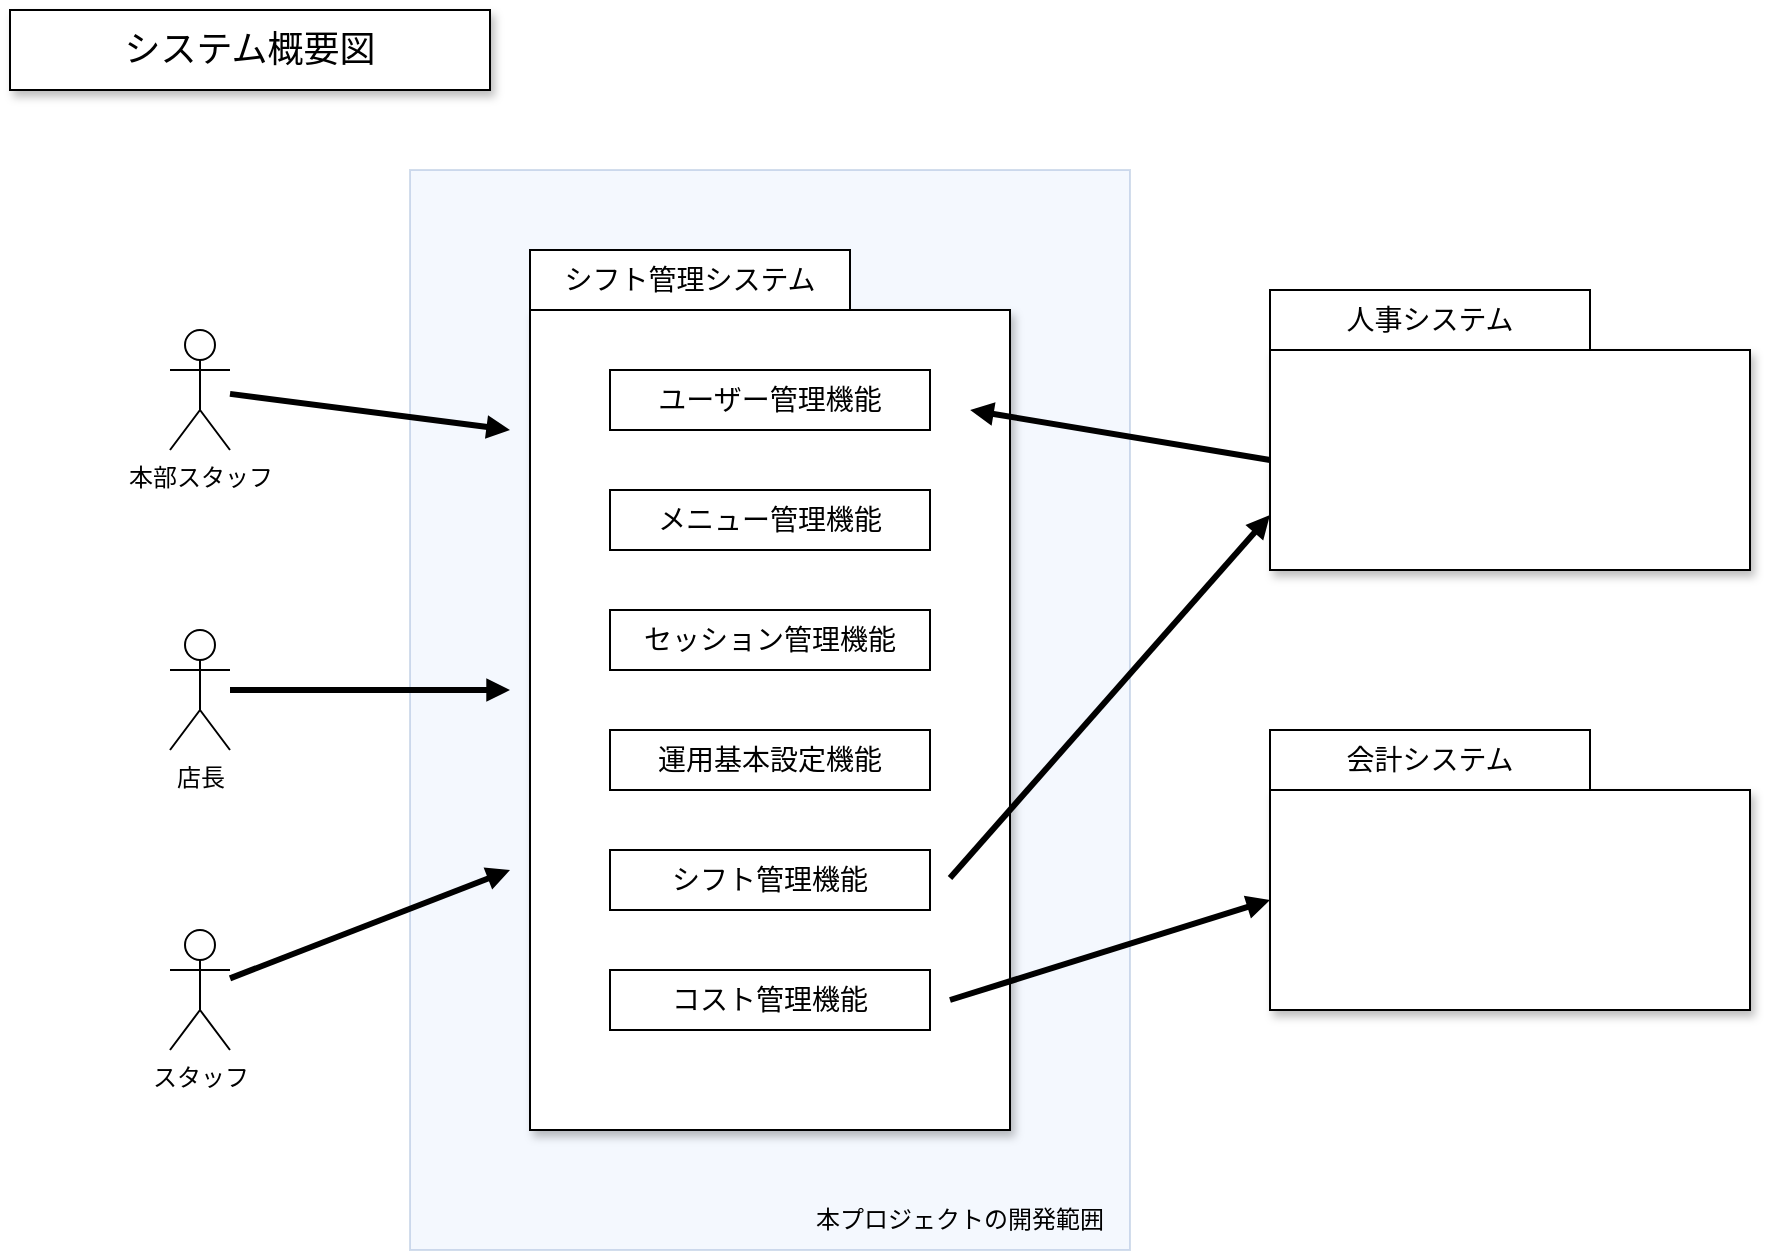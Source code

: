 <mxfile version="21.1.2" type="device" pages="3">
  <diagram name="構築範囲イメージ" id="eoTaTVT-BEdwnj5V1sxc">
    <mxGraphModel dx="780" dy="542" grid="0" gridSize="10" guides="1" tooltips="1" connect="1" arrows="1" fold="1" page="1" pageScale="1" pageWidth="1169" pageHeight="827" math="0" shadow="0">
      <root>
        <mxCell id="H_PzsTm0T6XNbdgtCn8n-0" />
        <mxCell id="H_PzsTm0T6XNbdgtCn8n-1" parent="H_PzsTm0T6XNbdgtCn8n-0" />
        <mxCell id="Foss927EgsLtoVXXVmWb-33" value="" style="rounded=0;whiteSpace=wrap;html=1;fillColor=#dae8fc;strokeColor=#6c8ebf;opacity=30;" parent="H_PzsTm0T6XNbdgtCn8n-1" vertex="1">
          <mxGeometry x="200" y="80" width="360" height="540" as="geometry" />
        </mxCell>
        <mxCell id="H_PzsTm0T6XNbdgtCn8n-2" value="" style="rounded=0;whiteSpace=wrap;html=1;shadow=1;movable=0;resizable=0;rotatable=0;deletable=0;editable=0;locked=1;connectable=0;" parent="H_PzsTm0T6XNbdgtCn8n-1" vertex="1">
          <mxGeometry width="240" height="40" as="geometry" />
        </mxCell>
        <mxCell id="H_PzsTm0T6XNbdgtCn8n-47" value="システム概要図" style="text;html=1;strokeColor=none;fillColor=none;align=center;verticalAlign=middle;whiteSpace=wrap;rounded=0;fontSize=18;" parent="H_PzsTm0T6XNbdgtCn8n-1" vertex="1">
          <mxGeometry y="5" width="240" height="30" as="geometry" />
        </mxCell>
        <mxCell id="sTKsTkdkXMPJWv27UBsL-0" value="" style="rounded=0;whiteSpace=wrap;html=1;fillColor=default;shadow=1;" parent="H_PzsTm0T6XNbdgtCn8n-1" vertex="1">
          <mxGeometry x="260" y="150" width="240" height="410" as="geometry" />
        </mxCell>
        <mxCell id="Foss927EgsLtoVXXVmWb-2" value="" style="group" parent="H_PzsTm0T6XNbdgtCn8n-1" vertex="1" connectable="0">
          <mxGeometry x="260" y="110" width="160" height="40" as="geometry" />
        </mxCell>
        <mxCell id="Foss927EgsLtoVXXVmWb-0" value="" style="rounded=0;whiteSpace=wrap;html=1;" parent="Foss927EgsLtoVXXVmWb-2" vertex="1">
          <mxGeometry y="10" width="160" height="30" as="geometry" />
        </mxCell>
        <mxCell id="Foss927EgsLtoVXXVmWb-1" value="シフト管理システム" style="text;html=1;strokeColor=none;fillColor=none;align=center;verticalAlign=middle;whiteSpace=wrap;rounded=0;fontSize=14;" parent="Foss927EgsLtoVXXVmWb-2" vertex="1">
          <mxGeometry x="15" y="17.5" width="130" height="15" as="geometry" />
        </mxCell>
        <mxCell id="Foss927EgsLtoVXXVmWb-4" value="ユーザー管理機能" style="rounded=0;whiteSpace=wrap;html=1;fontSize=14;align=center;" parent="H_PzsTm0T6XNbdgtCn8n-1" vertex="1">
          <mxGeometry x="300" y="180" width="160" height="30" as="geometry" />
        </mxCell>
        <mxCell id="Foss927EgsLtoVXXVmWb-10" value="メニュー管理機能" style="rounded=0;whiteSpace=wrap;html=1;fontSize=14;align=center;" parent="H_PzsTm0T6XNbdgtCn8n-1" vertex="1">
          <mxGeometry x="300" y="240" width="160" height="30" as="geometry" />
        </mxCell>
        <mxCell id="Foss927EgsLtoVXXVmWb-11" value="セッション管理機能" style="rounded=0;whiteSpace=wrap;html=1;fontSize=14;align=center;" parent="H_PzsTm0T6XNbdgtCn8n-1" vertex="1">
          <mxGeometry x="300" y="300" width="160" height="30" as="geometry" />
        </mxCell>
        <mxCell id="Foss927EgsLtoVXXVmWb-12" value="運用基本設定機能" style="rounded=0;whiteSpace=wrap;html=1;fontSize=14;align=center;" parent="H_PzsTm0T6XNbdgtCn8n-1" vertex="1">
          <mxGeometry x="300" y="360" width="160" height="30" as="geometry" />
        </mxCell>
        <mxCell id="Foss927EgsLtoVXXVmWb-13" value="シフト管理機能" style="rounded=0;whiteSpace=wrap;html=1;fontSize=14;align=center;" parent="H_PzsTm0T6XNbdgtCn8n-1" vertex="1">
          <mxGeometry x="300" y="420" width="160" height="30" as="geometry" />
        </mxCell>
        <mxCell id="Foss927EgsLtoVXXVmWb-15" value="コスト管理機能" style="rounded=0;whiteSpace=wrap;html=1;fontSize=14;align=center;" parent="H_PzsTm0T6XNbdgtCn8n-1" vertex="1">
          <mxGeometry x="300" y="480" width="160" height="30" as="geometry" />
        </mxCell>
        <mxCell id="Foss927EgsLtoVXXVmWb-21" value="" style="rounded=0;whiteSpace=wrap;html=1;fillColor=default;shadow=1;" parent="H_PzsTm0T6XNbdgtCn8n-1" vertex="1">
          <mxGeometry x="630" y="390" width="240" height="110" as="geometry" />
        </mxCell>
        <mxCell id="Foss927EgsLtoVXXVmWb-22" value="" style="group" parent="H_PzsTm0T6XNbdgtCn8n-1" vertex="1" connectable="0">
          <mxGeometry x="630" y="350" width="160" height="40" as="geometry" />
        </mxCell>
        <mxCell id="Foss927EgsLtoVXXVmWb-23" value="" style="rounded=0;whiteSpace=wrap;html=1;" parent="Foss927EgsLtoVXXVmWb-22" vertex="1">
          <mxGeometry y="10" width="160" height="30" as="geometry" />
        </mxCell>
        <mxCell id="Foss927EgsLtoVXXVmWb-24" value="会計システム" style="text;html=1;strokeColor=none;fillColor=none;align=center;verticalAlign=middle;whiteSpace=wrap;rounded=0;fontSize=14;" parent="Foss927EgsLtoVXXVmWb-22" vertex="1">
          <mxGeometry x="15" y="17.5" width="130" height="15" as="geometry" />
        </mxCell>
        <mxCell id="Foss927EgsLtoVXXVmWb-25" value="" style="endArrow=block;html=1;rounded=0;strokeWidth=3;endFill=1;endSize=4;entryX=0;entryY=0.5;entryDx=0;entryDy=0;" parent="H_PzsTm0T6XNbdgtCn8n-1" target="Foss927EgsLtoVXXVmWb-21" edge="1">
          <mxGeometry width="50" height="50" relative="1" as="geometry">
            <mxPoint x="470" y="495" as="sourcePoint" />
            <mxPoint x="650" y="400" as="targetPoint" />
          </mxGeometry>
        </mxCell>
        <mxCell id="Foss927EgsLtoVXXVmWb-26" value="本部スタッフ" style="shape=umlActor;verticalLabelPosition=bottom;verticalAlign=top;html=1;outlineConnect=0;" parent="H_PzsTm0T6XNbdgtCn8n-1" vertex="1">
          <mxGeometry x="80" y="160" width="30" height="60" as="geometry" />
        </mxCell>
        <mxCell id="Foss927EgsLtoVXXVmWb-27" value="スタッフ" style="shape=umlActor;verticalLabelPosition=bottom;verticalAlign=top;html=1;outlineConnect=0;" parent="H_PzsTm0T6XNbdgtCn8n-1" vertex="1">
          <mxGeometry x="80" y="460" width="30" height="60" as="geometry" />
        </mxCell>
        <mxCell id="Foss927EgsLtoVXXVmWb-28" value="店長" style="shape=umlActor;verticalLabelPosition=bottom;verticalAlign=top;html=1;outlineConnect=0;" parent="H_PzsTm0T6XNbdgtCn8n-1" vertex="1">
          <mxGeometry x="80" y="310" width="30" height="60" as="geometry" />
        </mxCell>
        <mxCell id="Foss927EgsLtoVXXVmWb-30" value="" style="endArrow=block;html=1;rounded=0;strokeWidth=3;endFill=1;endSize=4;" parent="H_PzsTm0T6XNbdgtCn8n-1" source="Foss927EgsLtoVXXVmWb-26" edge="1">
          <mxGeometry width="50" height="50" relative="1" as="geometry">
            <mxPoint x="170" y="190" as="sourcePoint" />
            <mxPoint x="250" y="210" as="targetPoint" />
          </mxGeometry>
        </mxCell>
        <mxCell id="Foss927EgsLtoVXXVmWb-31" value="" style="endArrow=block;html=1;rounded=0;strokeWidth=3;endFill=1;endSize=4;" parent="H_PzsTm0T6XNbdgtCn8n-1" source="Foss927EgsLtoVXXVmWb-28" edge="1">
          <mxGeometry width="50" height="50" relative="1" as="geometry">
            <mxPoint x="170" y="343" as="sourcePoint" />
            <mxPoint x="250" y="340" as="targetPoint" />
          </mxGeometry>
        </mxCell>
        <mxCell id="Foss927EgsLtoVXXVmWb-32" value="" style="endArrow=block;html=1;rounded=0;strokeWidth=3;endFill=1;endSize=4;" parent="H_PzsTm0T6XNbdgtCn8n-1" source="Foss927EgsLtoVXXVmWb-27" edge="1">
          <mxGeometry width="50" height="50" relative="1" as="geometry">
            <mxPoint x="180" y="353" as="sourcePoint" />
            <mxPoint x="250" y="430" as="targetPoint" />
          </mxGeometry>
        </mxCell>
        <mxCell id="Foss927EgsLtoVXXVmWb-34" value="本プロジェクトの開発範囲" style="text;html=1;strokeColor=none;fillColor=none;align=center;verticalAlign=middle;whiteSpace=wrap;rounded=0;" parent="H_PzsTm0T6XNbdgtCn8n-1" vertex="1">
          <mxGeometry x="390" y="590" width="170" height="30" as="geometry" />
        </mxCell>
        <mxCell id="Foss927EgsLtoVXXVmWb-35" value="" style="rounded=0;whiteSpace=wrap;html=1;fillColor=default;shadow=1;" parent="H_PzsTm0T6XNbdgtCn8n-1" vertex="1">
          <mxGeometry x="630" y="170" width="240" height="110" as="geometry" />
        </mxCell>
        <mxCell id="Foss927EgsLtoVXXVmWb-36" value="" style="group" parent="H_PzsTm0T6XNbdgtCn8n-1" vertex="1" connectable="0">
          <mxGeometry x="630" y="130" width="160" height="40" as="geometry" />
        </mxCell>
        <mxCell id="Foss927EgsLtoVXXVmWb-37" value="" style="rounded=0;whiteSpace=wrap;html=1;" parent="Foss927EgsLtoVXXVmWb-36" vertex="1">
          <mxGeometry y="10" width="160" height="30" as="geometry" />
        </mxCell>
        <mxCell id="Foss927EgsLtoVXXVmWb-38" value="人事システム" style="text;html=1;strokeColor=none;fillColor=none;align=center;verticalAlign=middle;whiteSpace=wrap;rounded=0;fontSize=14;" parent="Foss927EgsLtoVXXVmWb-36" vertex="1">
          <mxGeometry x="15" y="17.5" width="130" height="15" as="geometry" />
        </mxCell>
        <mxCell id="Foss927EgsLtoVXXVmWb-39" value="" style="endArrow=block;html=1;rounded=0;strokeWidth=3;endFill=1;endSize=4;exitX=0;exitY=0.5;exitDx=0;exitDy=0;entryX=0.917;entryY=0.122;entryDx=0;entryDy=0;entryPerimeter=0;" parent="H_PzsTm0T6XNbdgtCn8n-1" source="Foss927EgsLtoVXXVmWb-35" target="sTKsTkdkXMPJWv27UBsL-0" edge="1">
          <mxGeometry width="50" height="50" relative="1" as="geometry">
            <mxPoint x="480" y="505" as="sourcePoint" />
            <mxPoint x="670" y="465" as="targetPoint" />
          </mxGeometry>
        </mxCell>
        <mxCell id="k4MFJgnhwdhSfEAlhUE_-0" value="" style="endArrow=block;html=1;rounded=0;strokeWidth=3;endFill=1;endSize=4;entryX=0;entryY=0.75;entryDx=0;entryDy=0;" parent="H_PzsTm0T6XNbdgtCn8n-1" target="Foss927EgsLtoVXXVmWb-35" edge="1">
          <mxGeometry width="50" height="50" relative="1" as="geometry">
            <mxPoint x="470" y="434" as="sourcePoint" />
            <mxPoint x="630" y="384" as="targetPoint" />
          </mxGeometry>
        </mxCell>
      </root>
    </mxGraphModel>
  </diagram>
  <diagram name="システム構成" id="tceYvTi1pOXIjypfd_D_">
    <mxGraphModel dx="1434" dy="836" grid="0" gridSize="10" guides="1" tooltips="1" connect="1" arrows="1" fold="1" page="1" pageScale="1" pageWidth="1169" pageHeight="827" math="0" shadow="0">
      <root>
        <mxCell id="B_mdJpqJCXdrEk71YbP1-0" />
        <mxCell id="B_mdJpqJCXdrEk71YbP1-1" parent="B_mdJpqJCXdrEk71YbP1-0" />
        <mxCell id="AipheN60MmGTRYLVDCXz-20" value="" style="rounded=0;whiteSpace=wrap;html=1;fillColor=#dae8fc;strokeColor=#6c8ebf;opacity=30;" parent="B_mdJpqJCXdrEk71YbP1-1" vertex="1">
          <mxGeometry x="320.5" y="110" width="380" height="240" as="geometry" />
        </mxCell>
        <mxCell id="B_mdJpqJCXdrEk71YbP1-2" value="" style="rounded=0;whiteSpace=wrap;html=1;shadow=1;movable=0;resizable=0;rotatable=0;deletable=0;editable=0;locked=1;connectable=0;" parent="B_mdJpqJCXdrEk71YbP1-1" vertex="1">
          <mxGeometry width="240" height="40" as="geometry" />
        </mxCell>
        <mxCell id="B_mdJpqJCXdrEk71YbP1-3" value="システム構成図" style="text;html=1;strokeColor=none;fillColor=none;align=center;verticalAlign=middle;whiteSpace=wrap;rounded=0;fontSize=18;" parent="B_mdJpqJCXdrEk71YbP1-1" vertex="1">
          <mxGeometry y="5" width="240" height="30" as="geometry" />
        </mxCell>
        <mxCell id="AipheN60MmGTRYLVDCXz-14" value="" style="rounded=0;orthogonalLoop=1;jettySize=auto;html=1;startArrow=classic;startFill=1;" parent="B_mdJpqJCXdrEk71YbP1-1" source="AipheN60MmGTRYLVDCXz-1" target="AipheN60MmGTRYLVDCXz-12" edge="1">
          <mxGeometry relative="1" as="geometry">
            <mxPoint x="136" y="144.5" as="targetPoint" />
          </mxGeometry>
        </mxCell>
        <mxCell id="AipheN60MmGTRYLVDCXz-1" value="" style="sketch=0;pointerEvents=1;shadow=0;dashed=0;html=1;strokeColor=none;fillColor=#505050;labelPosition=center;verticalLabelPosition=bottom;verticalAlign=top;outlineConnect=0;align=center;shape=mxgraph.office.devices.cell_phone_iphone_proportional;" parent="B_mdJpqJCXdrEk71YbP1-1" vertex="1">
          <mxGeometry x="70.5" y="130" width="17" height="29" as="geometry" />
        </mxCell>
        <mxCell id="AipheN60MmGTRYLVDCXz-16" value="" style="rounded=0;orthogonalLoop=1;jettySize=auto;html=1;startArrow=classic;startFill=1;" parent="B_mdJpqJCXdrEk71YbP1-1" source="AipheN60MmGTRYLVDCXz-2" target="AipheN60MmGTRYLVDCXz-12" edge="1">
          <mxGeometry relative="1" as="geometry">
            <mxPoint x="177" y="297" as="targetPoint" />
          </mxGeometry>
        </mxCell>
        <mxCell id="AipheN60MmGTRYLVDCXz-2" value="" style="sketch=0;pointerEvents=1;shadow=0;dashed=0;html=1;strokeColor=none;fillColor=#505050;labelPosition=center;verticalLabelPosition=bottom;verticalAlign=top;outlineConnect=0;align=center;shape=mxgraph.office.devices.laptop;" parent="B_mdJpqJCXdrEk71YbP1-1" vertex="1">
          <mxGeometry x="50" y="280" width="58" height="34" as="geometry" />
        </mxCell>
        <mxCell id="AipheN60MmGTRYLVDCXz-19" value="" style="edgeStyle=orthogonalEdgeStyle;rounded=0;orthogonalLoop=1;jettySize=auto;html=1;startArrow=classic;startFill=1;" parent="B_mdJpqJCXdrEk71YbP1-1" source="AipheN60MmGTRYLVDCXz-3" target="AipheN60MmGTRYLVDCXz-7" edge="1">
          <mxGeometry relative="1" as="geometry" />
        </mxCell>
        <mxCell id="AipheN60MmGTRYLVDCXz-3" value="" style="sketch=0;pointerEvents=1;shadow=0;dashed=0;html=1;strokeColor=none;labelPosition=center;verticalLabelPosition=bottom;verticalAlign=top;align=center;fillColor=#515151;shape=mxgraph.mscae.system_center.secondary_site" parent="B_mdJpqJCXdrEk71YbP1-1" vertex="1">
          <mxGeometry x="491.5" y="192.5" width="41" height="50" as="geometry" />
        </mxCell>
        <mxCell id="AipheN60MmGTRYLVDCXz-7" value="" style="sketch=0;pointerEvents=1;shadow=0;dashed=0;html=1;strokeColor=none;fillColor=#505050;labelPosition=center;verticalLabelPosition=bottom;verticalAlign=top;outlineConnect=0;align=center;shape=mxgraph.office.servers.database_server;" parent="B_mdJpqJCXdrEk71YbP1-1" vertex="1">
          <mxGeometry x="620.5" y="189.5" width="43" height="56" as="geometry" />
        </mxCell>
        <mxCell id="AipheN60MmGTRYLVDCXz-18" value="" style="edgeStyle=orthogonalEdgeStyle;rounded=0;orthogonalLoop=1;jettySize=auto;html=1;startArrow=classic;startFill=1;" parent="B_mdJpqJCXdrEk71YbP1-1" source="AipheN60MmGTRYLVDCXz-8" target="AipheN60MmGTRYLVDCXz-3" edge="1">
          <mxGeometry relative="1" as="geometry" />
        </mxCell>
        <mxCell id="AipheN60MmGTRYLVDCXz-8" value="" style="sketch=0;pointerEvents=1;shadow=0;dashed=0;html=1;strokeColor=none;fillColor=#505050;labelPosition=center;verticalLabelPosition=bottom;verticalAlign=top;outlineConnect=0;align=center;shape=mxgraph.office.servers.web_server;" parent="B_mdJpqJCXdrEk71YbP1-1" vertex="1">
          <mxGeometry x="362.5" y="189" width="48" height="57" as="geometry" />
        </mxCell>
        <mxCell id="AipheN60MmGTRYLVDCXz-17" value="" style="edgeStyle=orthogonalEdgeStyle;rounded=0;orthogonalLoop=1;jettySize=auto;html=1;startArrow=classic;startFill=1;" parent="B_mdJpqJCXdrEk71YbP1-1" source="AipheN60MmGTRYLVDCXz-12" target="AipheN60MmGTRYLVDCXz-8" edge="1">
          <mxGeometry relative="1" as="geometry" />
        </mxCell>
        <mxCell id="AipheN60MmGTRYLVDCXz-12" value="" style="sketch=0;pointerEvents=1;shadow=0;dashed=0;html=1;strokeColor=none;fillColor=#505050;labelPosition=center;verticalLabelPosition=bottom;outlineConnect=0;verticalAlign=top;align=center;shape=mxgraph.office.clouds.cloud;" parent="B_mdJpqJCXdrEk71YbP1-1" vertex="1">
          <mxGeometry x="180.5" y="190" width="94" height="55" as="geometry" />
        </mxCell>
        <mxCell id="AipheN60MmGTRYLVDCXz-21" value="Web&lt;br&gt;Server" style="text;html=1;strokeColor=none;fillColor=none;align=center;verticalAlign=middle;whiteSpace=wrap;rounded=0;" parent="B_mdJpqJCXdrEk71YbP1-1" vertex="1">
          <mxGeometry x="350.5" y="260" width="60" height="30" as="geometry" />
        </mxCell>
        <mxCell id="AipheN60MmGTRYLVDCXz-22" value="Application Server" style="text;html=1;strokeColor=none;fillColor=none;align=center;verticalAlign=middle;whiteSpace=wrap;rounded=0;" parent="B_mdJpqJCXdrEk71YbP1-1" vertex="1">
          <mxGeometry x="475.5" y="260" width="60" height="30" as="geometry" />
        </mxCell>
        <mxCell id="AipheN60MmGTRYLVDCXz-23" value="DataBase&lt;br&gt;Server" style="text;html=1;strokeColor=none;fillColor=none;align=center;verticalAlign=middle;whiteSpace=wrap;rounded=0;" parent="B_mdJpqJCXdrEk71YbP1-1" vertex="1">
          <mxGeometry x="603.5" y="260" width="60" height="30" as="geometry" />
        </mxCell>
        <mxCell id="ndHhGRarGQ-iAkUqJZSE-0" value="本プロジェクトの構成範囲" style="text;html=1;strokeColor=none;fillColor=none;align=center;verticalAlign=middle;whiteSpace=wrap;rounded=0;" parent="B_mdJpqJCXdrEk71YbP1-1" vertex="1">
          <mxGeometry x="530.5" y="320" width="170" height="30" as="geometry" />
        </mxCell>
      </root>
    </mxGraphModel>
  </diagram>
  <diagram id="nTcsilL43FNflPNEknEe" name="システム化する業務">
    <mxGraphModel dx="1434" dy="836" grid="0" gridSize="10" guides="1" tooltips="1" connect="1" arrows="1" fold="1" page="1" pageScale="1" pageWidth="1169" pageHeight="827" math="0" shadow="0">
      <root>
        <mxCell id="0" />
        <mxCell id="1" parent="0" />
        <mxCell id="RoqN7BwZJC-1_1JLOJAz-1" value="" style="rounded=0;whiteSpace=wrap;html=1;" parent="1" vertex="1">
          <mxGeometry x="260" y="90" width="480" height="500" as="geometry" />
        </mxCell>
        <mxCell id="G6Xb7Dh2ObW3QKdZa-5Z-2" value="" style="rounded=0;whiteSpace=wrap;html=1;shadow=1;movable=0;resizable=0;rotatable=0;deletable=0;editable=0;locked=1;connectable=0;" parent="1" vertex="1">
          <mxGeometry x="3" width="250" height="40" as="geometry" />
        </mxCell>
        <mxCell id="G6Xb7Dh2ObW3QKdZa-5Z-1" value="システム概要図" style="text;html=1;strokeColor=none;fillColor=none;align=center;verticalAlign=middle;whiteSpace=wrap;rounded=0;fontSize=18;" parent="1" vertex="1">
          <mxGeometry x="8" y="5" width="240" height="30" as="geometry" />
        </mxCell>
        <mxCell id="G6Xb7Dh2ObW3QKdZa-5Z-3" value="運用設定" style="ellipse;whiteSpace=wrap;html=1;" parent="1" vertex="1">
          <mxGeometry x="340" y="130" width="120" height="80" as="geometry" />
        </mxCell>
        <mxCell id="G6Xb7Dh2ObW3QKdZa-5Z-6" value="" style="rounded=0;orthogonalLoop=1;jettySize=auto;html=1;endArrow=none;endFill=0;" parent="1" source="G6Xb7Dh2ObW3QKdZa-5Z-4" target="G6Xb7Dh2ObW3QKdZa-5Z-3" edge="1">
          <mxGeometry relative="1" as="geometry">
            <mxPoint x="205" y="160" as="targetPoint" />
          </mxGeometry>
        </mxCell>
        <mxCell id="G6Xb7Dh2ObW3QKdZa-5Z-4" value="社員" style="shape=umlActor;verticalLabelPosition=bottom;verticalAlign=top;html=1;outlineConnect=0;" parent="1" vertex="1">
          <mxGeometry x="120" y="140" width="30" height="60" as="geometry" />
        </mxCell>
        <mxCell id="G6Xb7Dh2ObW3QKdZa-5Z-7" value="シフト管理" style="ellipse;whiteSpace=wrap;html=1;" parent="1" vertex="1">
          <mxGeometry x="340" y="250" width="120" height="80" as="geometry" />
        </mxCell>
        <mxCell id="G6Xb7Dh2ObW3QKdZa-5Z-8" value="" style="rounded=0;orthogonalLoop=1;jettySize=auto;html=1;entryX=0;entryY=0.5;entryDx=0;entryDy=0;endArrow=none;endFill=0;" parent="1" source="G6Xb7Dh2ObW3QKdZa-5Z-4" target="G6Xb7Dh2ObW3QKdZa-5Z-7" edge="1">
          <mxGeometry relative="1" as="geometry">
            <mxPoint x="160" y="180" as="sourcePoint" />
            <mxPoint x="350" y="180" as="targetPoint" />
          </mxGeometry>
        </mxCell>
        <mxCell id="S3BcoqCJPdGu1mjrVN8H-1" value="コスト管理" style="ellipse;whiteSpace=wrap;html=1;" parent="1" vertex="1">
          <mxGeometry x="340" y="460" width="120" height="80" as="geometry" />
        </mxCell>
        <mxCell id="S3BcoqCJPdGu1mjrVN8H-2" value="" style="rounded=0;orthogonalLoop=1;jettySize=auto;html=1;entryX=0;entryY=0.5;entryDx=0;entryDy=0;endArrow=none;endFill=0;" parent="1" source="G6Xb7Dh2ObW3QKdZa-5Z-4" target="S3BcoqCJPdGu1mjrVN8H-1" edge="1">
          <mxGeometry relative="1" as="geometry">
            <mxPoint x="160" y="189" as="sourcePoint" />
            <mxPoint x="350" y="300" as="targetPoint" />
          </mxGeometry>
        </mxCell>
        <mxCell id="S3BcoqCJPdGu1mjrVN8H-3" value="スタッフ" style="shape=umlActor;verticalLabelPosition=bottom;verticalAlign=top;html=1;outlineConnect=0;" parent="1" vertex="1">
          <mxGeometry x="120" y="480" width="30" height="60" as="geometry" />
        </mxCell>
        <mxCell id="S3BcoqCJPdGu1mjrVN8H-4" value="" style="rounded=0;orthogonalLoop=1;jettySize=auto;html=1;entryX=0;entryY=0.5;entryDx=0;entryDy=0;endArrow=none;endFill=0;" parent="1" source="S3BcoqCJPdGu1mjrVN8H-3" target="G6Xb7Dh2ObW3QKdZa-5Z-7" edge="1">
          <mxGeometry relative="1" as="geometry">
            <mxPoint x="160" y="180" as="sourcePoint" />
            <mxPoint x="350" y="180" as="targetPoint" />
          </mxGeometry>
        </mxCell>
        <mxCell id="RoqN7BwZJC-1_1JLOJAz-2" value="" style="rounded=0;whiteSpace=wrap;html=1;" parent="1" vertex="1">
          <mxGeometry x="260" y="60" width="140" height="30" as="geometry" />
        </mxCell>
        <mxCell id="RoqN7BwZJC-1_1JLOJAz-3" value="シフト管理システム" style="text;html=1;strokeColor=none;fillColor=none;align=center;verticalAlign=middle;whiteSpace=wrap;rounded=0;" parent="1" vertex="1">
          <mxGeometry x="265" y="60" width="130" height="30" as="geometry" />
        </mxCell>
        <mxCell id="RoqN7BwZJC-1_1JLOJAz-4" value="&amp;lt;&amp;lt;include&amp;gt;&amp;gt;" style="html=1;verticalAlign=bottom;labelBackgroundColor=none;endArrow=open;endFill=0;dashed=1;rounded=0;entryX=0;entryY=0.5;entryDx=0;entryDy=0;exitX=1;exitY=0.5;exitDx=0;exitDy=0;" parent="1" source="S3BcoqCJPdGu1mjrVN8H-1" target="RoqN7BwZJC-1_1JLOJAz-5" edge="1">
          <mxGeometry x="0.275" y="11" width="160" relative="1" as="geometry">
            <mxPoint x="370" y="600" as="sourcePoint" />
            <mxPoint x="530" y="600" as="targetPoint" />
            <mxPoint as="offset" />
          </mxGeometry>
        </mxCell>
        <mxCell id="RoqN7BwZJC-1_1JLOJAz-5" value="ログイン" style="ellipse;whiteSpace=wrap;html=1;" parent="1" vertex="1">
          <mxGeometry x="600" y="250" width="120" height="80" as="geometry" />
        </mxCell>
        <mxCell id="RoqN7BwZJC-1_1JLOJAz-6" value="&amp;lt;&amp;lt;include&amp;gt;&amp;gt;" style="html=1;verticalAlign=bottom;labelBackgroundColor=none;endArrow=open;endFill=0;dashed=1;rounded=0;exitX=1;exitY=0.5;exitDx=0;exitDy=0;entryX=0;entryY=0.5;entryDx=0;entryDy=0;" parent="1" source="G6Xb7Dh2ObW3QKdZa-5Z-7" target="RoqN7BwZJC-1_1JLOJAz-5" edge="1">
          <mxGeometry width="160" relative="1" as="geometry">
            <mxPoint x="470" y="420" as="sourcePoint" />
            <mxPoint x="580" y="380" as="targetPoint" />
          </mxGeometry>
        </mxCell>
        <mxCell id="RoqN7BwZJC-1_1JLOJAz-7" value="&amp;lt;&amp;lt;include&amp;gt;&amp;gt;" style="html=1;verticalAlign=bottom;labelBackgroundColor=none;endArrow=open;endFill=0;dashed=1;rounded=0;exitX=1;exitY=0.5;exitDx=0;exitDy=0;entryX=0;entryY=0.5;entryDx=0;entryDy=0;" parent="1" source="G6Xb7Dh2ObW3QKdZa-5Z-3" target="RoqN7BwZJC-1_1JLOJAz-5" edge="1">
          <mxGeometry x="0.012" y="14" width="160" relative="1" as="geometry">
            <mxPoint x="470" y="300" as="sourcePoint" />
            <mxPoint x="580" y="380" as="targetPoint" />
            <mxPoint as="offset" />
          </mxGeometry>
        </mxCell>
        <mxCell id="RoqN7BwZJC-1_1JLOJAz-8" value="調整" style="ellipse;whiteSpace=wrap;html=1;" parent="1" vertex="1">
          <mxGeometry x="290" y="370" width="100" height="60" as="geometry" />
        </mxCell>
        <mxCell id="RoqN7BwZJC-1_1JLOJAz-11" value="&amp;lt;&amp;lt;extend&amp;gt;&amp;gt;" style="html=1;verticalAlign=bottom;labelBackgroundColor=none;endArrow=open;endFill=0;dashed=1;rounded=0;exitX=0.5;exitY=1;exitDx=0;exitDy=0;entryX=0.5;entryY=0;entryDx=0;entryDy=0;" parent="1" source="G6Xb7Dh2ObW3QKdZa-5Z-7" target="RoqN7BwZJC-1_1JLOJAz-10" edge="1">
          <mxGeometry width="160" relative="1" as="geometry">
            <mxPoint x="650" y="420" as="sourcePoint" />
            <mxPoint x="810" y="420" as="targetPoint" />
          </mxGeometry>
        </mxCell>
        <mxCell id="RoqN7BwZJC-1_1JLOJAz-12" value="&amp;lt;&amp;lt;extend&amp;gt;&amp;gt;" style="html=1;verticalAlign=bottom;labelBackgroundColor=none;endArrow=open;endFill=0;dashed=1;rounded=0;exitX=0.5;exitY=1;exitDx=0;exitDy=0;entryX=0.5;entryY=0;entryDx=0;entryDy=0;" parent="1" source="G6Xb7Dh2ObW3QKdZa-5Z-7" target="RoqN7BwZJC-1_1JLOJAz-8" edge="1">
          <mxGeometry width="160" relative="1" as="geometry">
            <mxPoint x="470" y="300" as="sourcePoint" />
            <mxPoint x="600" y="300" as="targetPoint" />
          </mxGeometry>
        </mxCell>
        <mxCell id="RoqN7BwZJC-1_1JLOJAz-10" value="作成" style="ellipse;whiteSpace=wrap;html=1;" parent="1" vertex="1">
          <mxGeometry x="410" y="370" width="100" height="60" as="geometry" />
        </mxCell>
        <mxCell id="RoqN7BwZJC-1_1JLOJAz-16" value="人事システム" style="shape=umlActor;verticalLabelPosition=bottom;verticalAlign=top;html=1;outlineConnect=0;" parent="1" vertex="1">
          <mxGeometry x="855" y="310" width="30" height="60" as="geometry" />
        </mxCell>
        <mxCell id="RoqN7BwZJC-1_1JLOJAz-17" value="会計システム" style="shape=umlActor;verticalLabelPosition=bottom;verticalAlign=top;html=1;outlineConnect=0;" parent="1" vertex="1">
          <mxGeometry x="855" y="470" width="30" height="60" as="geometry" />
        </mxCell>
        <mxCell id="RoqN7BwZJC-1_1JLOJAz-21" value="" style="rounded=0;orthogonalLoop=1;jettySize=auto;html=1;endArrow=none;endFill=0;exitX=1;exitY=0.5;exitDx=0;exitDy=0;" parent="1" source="S3BcoqCJPdGu1mjrVN8H-1" target="RoqN7BwZJC-1_1JLOJAz-16" edge="1">
          <mxGeometry relative="1" as="geometry">
            <mxPoint x="160" y="180" as="sourcePoint" />
            <mxPoint x="350" y="180" as="targetPoint" />
          </mxGeometry>
        </mxCell>
        <mxCell id="RoqN7BwZJC-1_1JLOJAz-22" value="" style="rounded=0;orthogonalLoop=1;jettySize=auto;html=1;endArrow=none;endFill=0;exitX=1;exitY=0.5;exitDx=0;exitDy=0;" parent="1" source="S3BcoqCJPdGu1mjrVN8H-1" target="RoqN7BwZJC-1_1JLOJAz-17" edge="1">
          <mxGeometry relative="1" as="geometry">
            <mxPoint x="470" y="510" as="sourcePoint" />
            <mxPoint x="865" y="356" as="targetPoint" />
          </mxGeometry>
        </mxCell>
      </root>
    </mxGraphModel>
  </diagram>
</mxfile>
